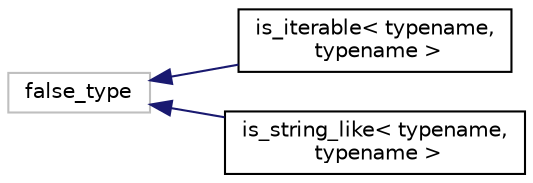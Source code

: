digraph "Graphical Class Hierarchy"
{
  edge [fontname="Helvetica",fontsize="10",labelfontname="Helvetica",labelfontsize="10"];
  node [fontname="Helvetica",fontsize="10",shape=record];
  rankdir="LR";
  Node4 [label="false_type",height=0.2,width=0.4,color="grey75", fillcolor="white", style="filled"];
  Node4 -> Node0 [dir="back",color="midnightblue",fontsize="10",style="solid",fontname="Helvetica"];
  Node0 [label="is_iterable\< typename,\l typename \>",height=0.2,width=0.4,color="black", fillcolor="white", style="filled",URL="$structis__iterable.html"];
  Node4 -> Node6 [dir="back",color="midnightblue",fontsize="10",style="solid",fontname="Helvetica"];
  Node6 [label="is_string_like\< typename,\l typename \>",height=0.2,width=0.4,color="black", fillcolor="white", style="filled",URL="$structis__string__like.html"];
}

